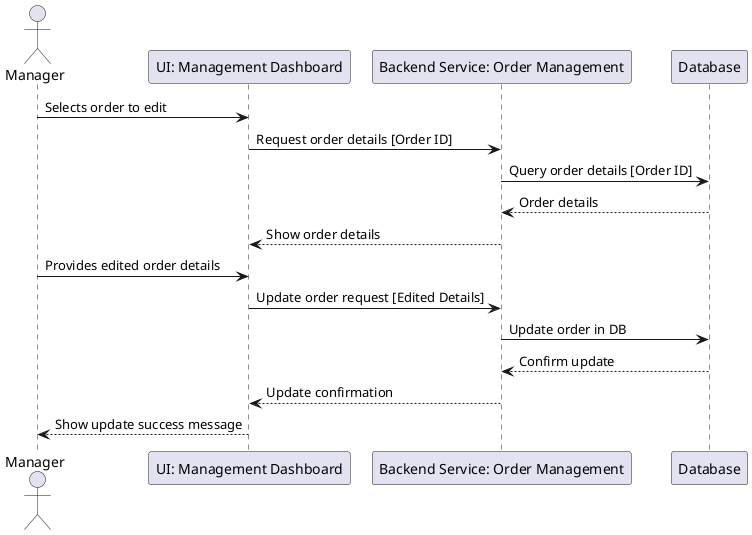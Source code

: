 @startuml
actor Manager
participant "UI: Management Dashboard" as Dashboard
participant "Backend Service: Order Management" as OrderService
participant "Database" as DB

Manager -> Dashboard: Selects order to edit
Dashboard -> OrderService: Request order details [Order ID]
OrderService -> DB: Query order details [Order ID]
DB --> OrderService: Order details
OrderService --> Dashboard: Show order details
Manager -> Dashboard: Provides edited order details
Dashboard -> OrderService: Update order request [Edited Details]
OrderService -> DB: Update order in DB
DB --> OrderService: Confirm update
OrderService --> Dashboard: Update confirmation
Dashboard --> Manager: Show update success message
@enduml